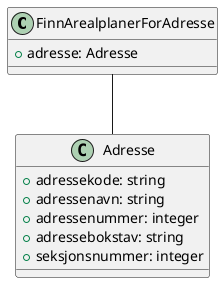@startuml

class FinnArealplanerForAdresse {
    +adresse: Adresse
}

class Adresse {
    +adressekode: string
    +adressenavn: string
    +adressenummer: integer
    +adressebokstav: string
    +seksjonsnummer: integer
}

FinnArealplanerForAdresse -- Adresse


@enduml